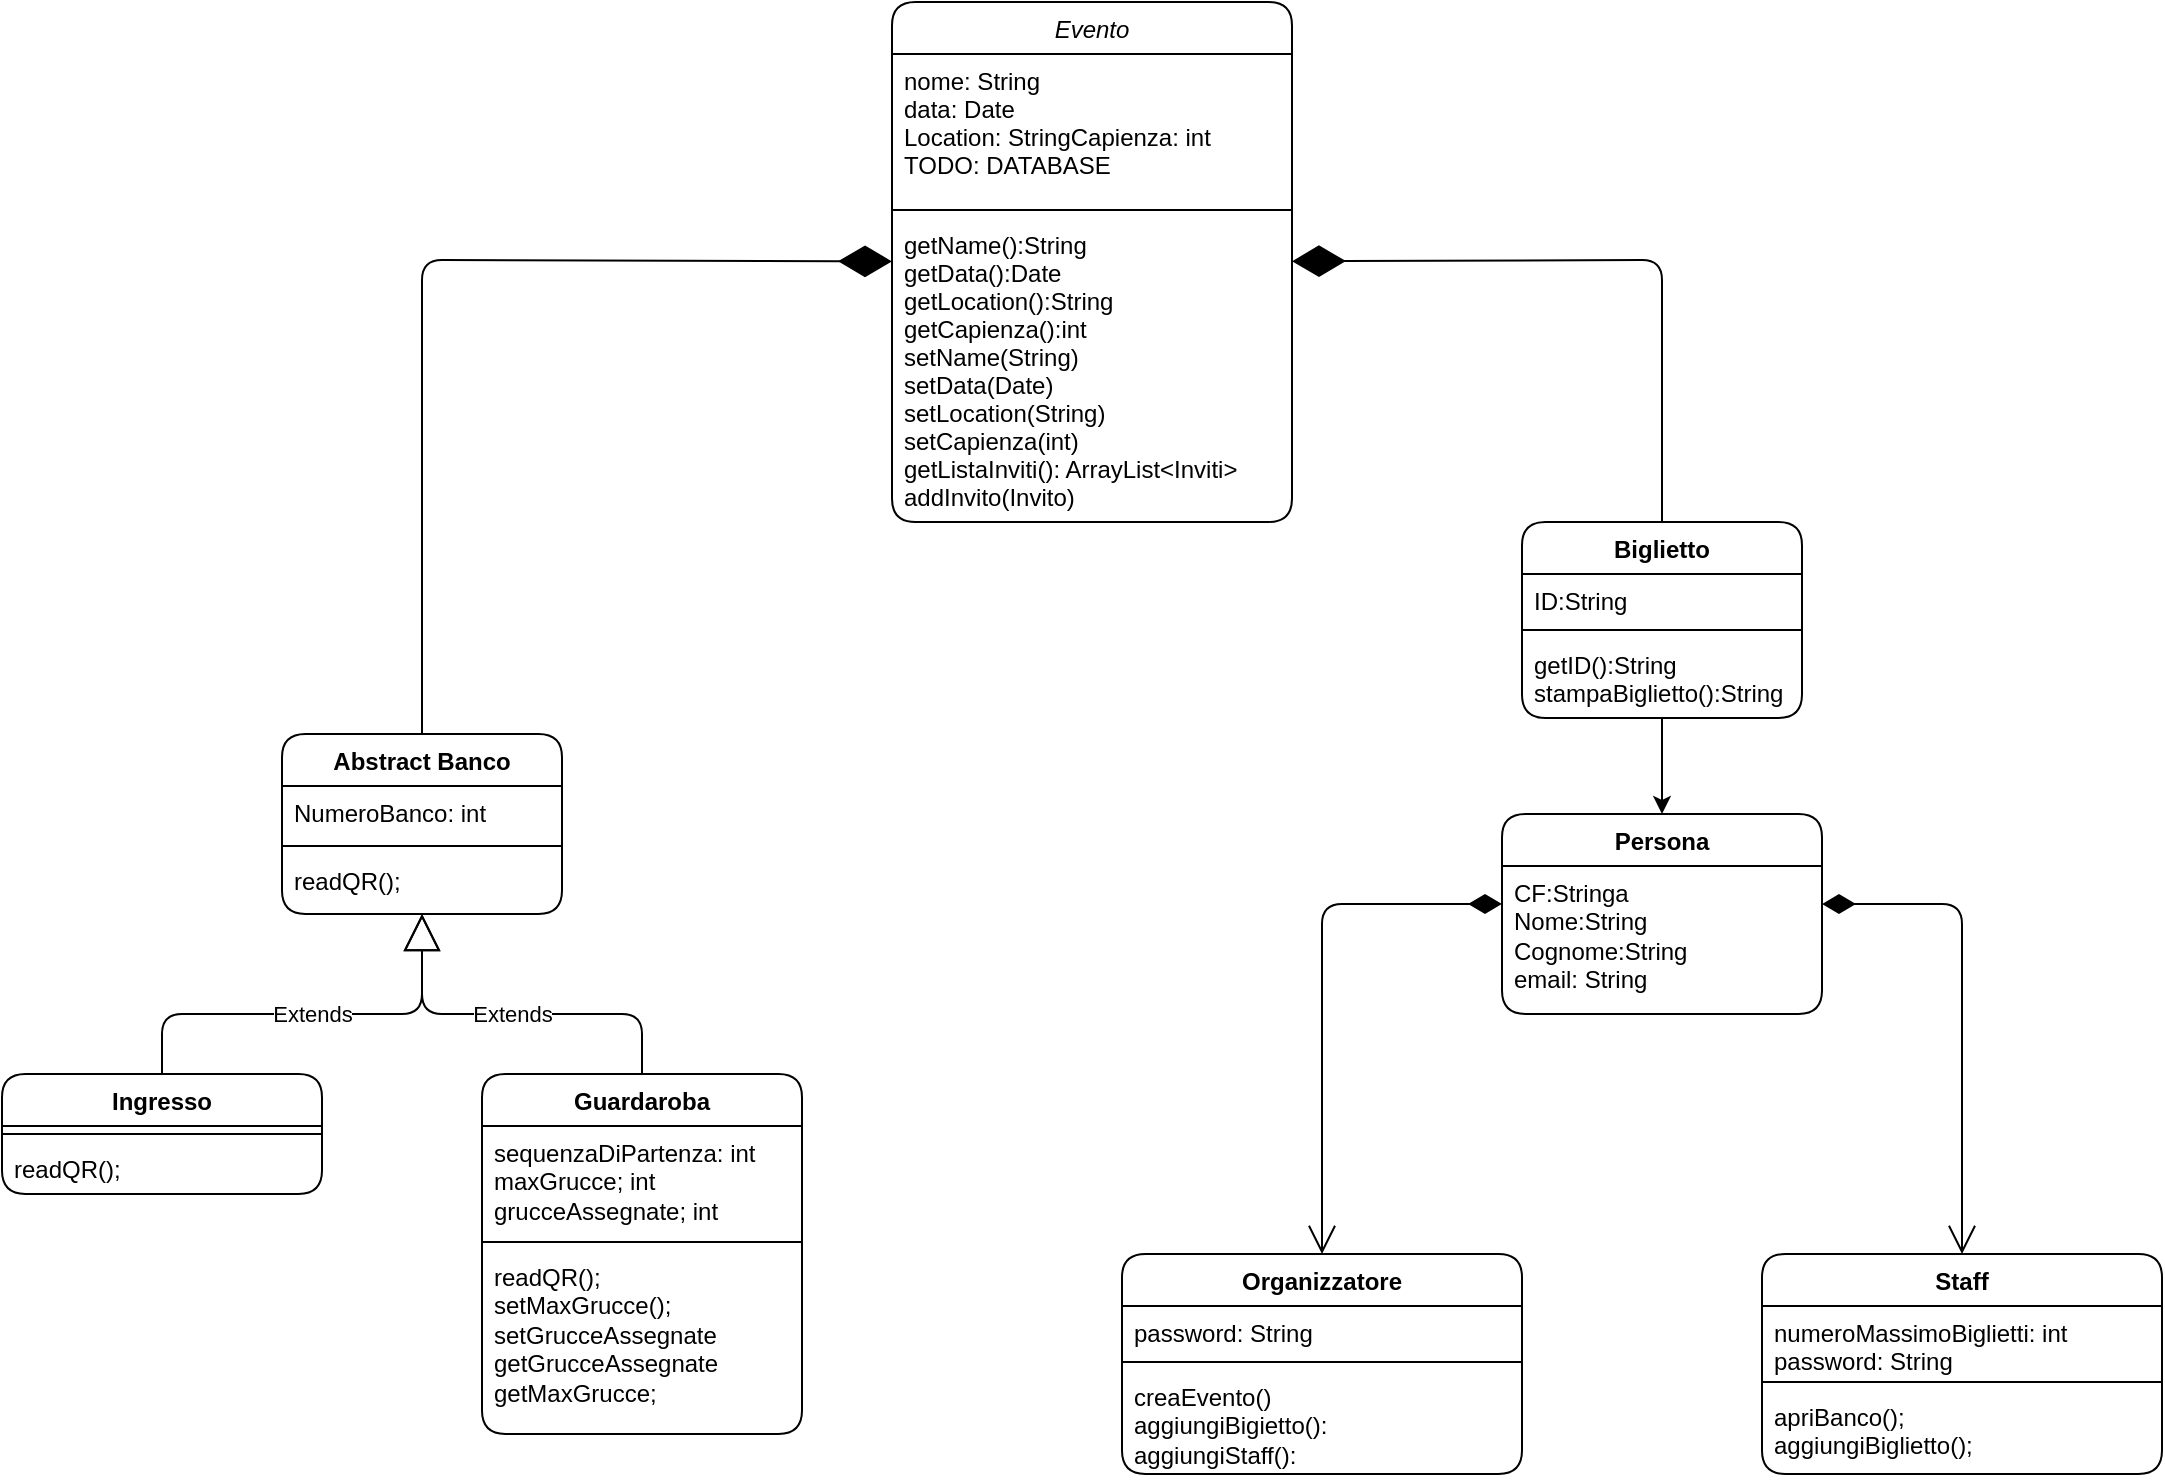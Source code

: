 <mxfile version="25.0.3">
  <diagram id="C5RBs43oDa-KdzZeNtuy" name="Page-1">
    <mxGraphModel dx="1626" dy="1613" grid="1" gridSize="10" guides="1" tooltips="1" connect="1" arrows="1" fold="1" page="1" pageScale="1" pageWidth="1169" pageHeight="827" math="0" shadow="0">
      <root>
        <mxCell id="WIyWlLk6GJQsqaUBKTNV-0" />
        <mxCell id="WIyWlLk6GJQsqaUBKTNV-1" parent="WIyWlLk6GJQsqaUBKTNV-0" />
        <mxCell id="zkfFHV4jXpPFQw0GAbJ--0" value="Evento" style="swimlane;fontStyle=2;align=center;verticalAlign=top;childLayout=stackLayout;horizontal=1;startSize=26;horizontalStack=0;resizeParent=1;resizeLast=0;collapsible=1;marginBottom=0;rounded=1;shadow=0;strokeWidth=1;" parent="WIyWlLk6GJQsqaUBKTNV-1" vertex="1">
          <mxGeometry x="485" y="-779" width="200" height="260" as="geometry">
            <mxRectangle x="230" y="140" width="160" height="26" as="alternateBounds" />
          </mxGeometry>
        </mxCell>
        <mxCell id="zkfFHV4jXpPFQw0GAbJ--3" value="nome: String&#xa;data: Date&#xa;Location: StringCapienza: int&#xa;TODO: DATABASE&#xa;" style="text;align=left;verticalAlign=top;spacingLeft=4;spacingRight=4;overflow=hidden;rotatable=0;points=[[0,0.5],[1,0.5]];portConstraint=eastwest;rounded=1;shadow=0;html=0;" parent="zkfFHV4jXpPFQw0GAbJ--0" vertex="1">
          <mxGeometry y="26" width="200" height="74" as="geometry" />
        </mxCell>
        <mxCell id="zkfFHV4jXpPFQw0GAbJ--4" value="" style="line;html=1;strokeWidth=1;align=left;verticalAlign=middle;spacingTop=-1;spacingLeft=3;spacingRight=3;rotatable=0;labelPosition=right;points=[];portConstraint=eastwest;rounded=1;" parent="zkfFHV4jXpPFQw0GAbJ--0" vertex="1">
          <mxGeometry y="100" width="200" height="8" as="geometry" />
        </mxCell>
        <mxCell id="zkfFHV4jXpPFQw0GAbJ--5" value="getName():String&#xa;getData():Date&#xa;getLocation():String&#xa;getCapienza():int&#xa;setName(String)&#xa;setData(Date)&#xa;setLocation(String)&#xa;setCapienza(int)&#xa;getListaInviti(): ArrayList&lt;Inviti&gt;&#xa;addInvito(Invito)&#xa;&#xa;" style="text;align=left;verticalAlign=top;spacingLeft=4;spacingRight=4;overflow=hidden;rotatable=0;points=[[0,0.5],[1,0.5]];portConstraint=eastwest;rounded=1;" parent="zkfFHV4jXpPFQw0GAbJ--0" vertex="1">
          <mxGeometry y="108" width="200" height="152" as="geometry" />
        </mxCell>
        <mxCell id="r1slfkMwYTtcWdOaAPJ--2" value="Persona" style="swimlane;fontStyle=1;align=center;verticalAlign=top;childLayout=stackLayout;horizontal=1;startSize=26;horizontalStack=0;resizeParent=1;resizeParentMax=0;resizeLast=0;collapsible=1;marginBottom=0;whiteSpace=wrap;html=1;rounded=1;" parent="WIyWlLk6GJQsqaUBKTNV-1" vertex="1">
          <mxGeometry x="790" y="-373" width="160" height="100" as="geometry" />
        </mxCell>
        <mxCell id="r1slfkMwYTtcWdOaAPJ--3" value="&lt;div&gt;CF:Stringa&lt;/div&gt;&lt;div&gt;Nome:String&lt;/div&gt;&lt;div&gt;Cognome:String&lt;br&gt;&lt;/div&gt;&lt;div&gt;email: String&lt;/div&gt;" style="text;strokeColor=none;fillColor=none;align=left;verticalAlign=top;spacingLeft=4;spacingRight=4;overflow=hidden;rotatable=0;points=[[0,0.5],[1,0.5]];portConstraint=eastwest;whiteSpace=wrap;html=1;" parent="r1slfkMwYTtcWdOaAPJ--2" vertex="1">
          <mxGeometry y="26" width="160" height="74" as="geometry" />
        </mxCell>
        <mxCell id="r1slfkMwYTtcWdOaAPJ--26" value="Biglietto" style="swimlane;fontStyle=1;align=center;verticalAlign=top;childLayout=stackLayout;horizontal=1;startSize=26;horizontalStack=0;resizeParent=1;resizeParentMax=0;resizeLast=0;collapsible=1;marginBottom=0;whiteSpace=wrap;html=1;rounded=1;" parent="WIyWlLk6GJQsqaUBKTNV-1" vertex="1">
          <mxGeometry x="800" y="-519" width="140" height="98" as="geometry" />
        </mxCell>
        <mxCell id="r1slfkMwYTtcWdOaAPJ--27" value="&lt;div&gt;ID:String&lt;/div&gt;&lt;div&gt;&lt;br&gt;&lt;/div&gt;" style="text;strokeColor=none;fillColor=none;align=left;verticalAlign=top;spacingLeft=4;spacingRight=4;overflow=hidden;rotatable=0;points=[[0,0.5],[1,0.5]];portConstraint=eastwest;whiteSpace=wrap;html=1;" parent="r1slfkMwYTtcWdOaAPJ--26" vertex="1">
          <mxGeometry y="26" width="140" height="24" as="geometry" />
        </mxCell>
        <mxCell id="r1slfkMwYTtcWdOaAPJ--28" value="" style="line;strokeWidth=1;fillColor=none;align=left;verticalAlign=middle;spacingTop=-1;spacingLeft=3;spacingRight=3;rotatable=0;labelPosition=right;points=[];portConstraint=eastwest;strokeColor=inherit;rounded=1;" parent="r1slfkMwYTtcWdOaAPJ--26" vertex="1">
          <mxGeometry y="50" width="140" height="8" as="geometry" />
        </mxCell>
        <mxCell id="r1slfkMwYTtcWdOaAPJ--29" value="&lt;div&gt;getID():String&lt;/div&gt;&lt;div&gt;stampaBiglietto():String&lt;br&gt;&lt;/div&gt;" style="text;strokeColor=none;fillColor=none;align=left;verticalAlign=top;spacingLeft=4;spacingRight=4;overflow=hidden;rotatable=0;points=[[0,0.5],[1,0.5]];portConstraint=eastwest;whiteSpace=wrap;html=1;" parent="r1slfkMwYTtcWdOaAPJ--26" vertex="1">
          <mxGeometry y="58" width="140" height="40" as="geometry" />
        </mxCell>
        <mxCell id="r1slfkMwYTtcWdOaAPJ--52" style="edgeStyle=orthogonalEdgeStyle;rounded=1;orthogonalLoop=1;jettySize=auto;html=1;" parent="WIyWlLk6GJQsqaUBKTNV-1" source="r1slfkMwYTtcWdOaAPJ--26" target="r1slfkMwYTtcWdOaAPJ--2" edge="1">
          <mxGeometry relative="1" as="geometry" />
        </mxCell>
        <mxCell id="r1slfkMwYTtcWdOaAPJ--53" value="" style="endArrow=open;html=1;endSize=12;startArrow=diamondThin;startSize=14;startFill=1;edgeStyle=orthogonalEdgeStyle;align=left;verticalAlign=bottom;rounded=1;" parent="WIyWlLk6GJQsqaUBKTNV-1" source="r1slfkMwYTtcWdOaAPJ--2" target="Rmf4fN7mxsdTf48tF9wf-11" edge="1">
          <mxGeometry x="-1" y="3" relative="1" as="geometry">
            <mxPoint x="729.83" y="-681.784" as="sourcePoint" />
            <mxPoint x="850" y="-390" as="targetPoint" />
            <Array as="points">
              <mxPoint x="1020" y="-328" />
            </Array>
            <mxPoint as="offset" />
          </mxGeometry>
        </mxCell>
        <mxCell id="r1slfkMwYTtcWdOaAPJ--65" value="Ingresso" style="swimlane;fontStyle=1;align=center;verticalAlign=top;childLayout=stackLayout;horizontal=1;startSize=26;horizontalStack=0;resizeParent=1;resizeParentMax=0;resizeLast=0;collapsible=1;marginBottom=0;whiteSpace=wrap;html=1;rounded=1;" parent="WIyWlLk6GJQsqaUBKTNV-1" vertex="1">
          <mxGeometry x="40" y="-243" width="160" height="60" as="geometry" />
        </mxCell>
        <mxCell id="r1slfkMwYTtcWdOaAPJ--67" value="" style="line;strokeWidth=1;fillColor=none;align=left;verticalAlign=middle;spacingTop=-1;spacingLeft=3;spacingRight=3;rotatable=0;labelPosition=right;points=[];portConstraint=eastwest;strokeColor=inherit;rounded=1;" parent="r1slfkMwYTtcWdOaAPJ--65" vertex="1">
          <mxGeometry y="26" width="160" height="8" as="geometry" />
        </mxCell>
        <mxCell id="r1slfkMwYTtcWdOaAPJ--68" value="readQR();" style="text;strokeColor=none;fillColor=none;align=left;verticalAlign=top;spacingLeft=4;spacingRight=4;overflow=hidden;rotatable=0;points=[[0,0.5],[1,0.5]];portConstraint=eastwest;whiteSpace=wrap;html=1;" parent="r1slfkMwYTtcWdOaAPJ--65" vertex="1">
          <mxGeometry y="34" width="160" height="26" as="geometry" />
        </mxCell>
        <mxCell id="r1slfkMwYTtcWdOaAPJ--69" value="Guardaroba" style="swimlane;fontStyle=1;align=center;verticalAlign=top;childLayout=stackLayout;horizontal=1;startSize=26;horizontalStack=0;resizeParent=1;resizeParentMax=0;resizeLast=0;collapsible=1;marginBottom=0;whiteSpace=wrap;html=1;rounded=1;" parent="WIyWlLk6GJQsqaUBKTNV-1" vertex="1">
          <mxGeometry x="280" y="-243" width="160" height="180" as="geometry" />
        </mxCell>
        <mxCell id="r1slfkMwYTtcWdOaAPJ--70" value="&lt;div&gt;sequenzaDiPartenza: int&lt;/div&gt;&lt;div&gt;maxGrucce; int&lt;/div&gt;&lt;div&gt;grucceAssegnate; int&lt;br&gt;&lt;/div&gt;" style="text;strokeColor=none;fillColor=none;align=left;verticalAlign=top;spacingLeft=4;spacingRight=4;overflow=hidden;rotatable=0;points=[[0,0.5],[1,0.5]];portConstraint=eastwest;whiteSpace=wrap;html=1;" parent="r1slfkMwYTtcWdOaAPJ--69" vertex="1">
          <mxGeometry y="26" width="160" height="54" as="geometry" />
        </mxCell>
        <mxCell id="r1slfkMwYTtcWdOaAPJ--71" value="" style="line;strokeWidth=1;fillColor=none;align=left;verticalAlign=middle;spacingTop=-1;spacingLeft=3;spacingRight=3;rotatable=0;labelPosition=right;points=[];portConstraint=eastwest;strokeColor=inherit;rounded=1;" parent="r1slfkMwYTtcWdOaAPJ--69" vertex="1">
          <mxGeometry y="80" width="160" height="8" as="geometry" />
        </mxCell>
        <mxCell id="r1slfkMwYTtcWdOaAPJ--72" value="&lt;div&gt;readQR();&lt;/div&gt;&lt;div&gt;setMaxGrucce();&lt;/div&gt;&lt;div&gt;setGrucceAssegnate&lt;/div&gt;&lt;div&gt;getGrucceAssegnate&lt;/div&gt;&lt;div&gt;getMaxGrucce;&lt;/div&gt;" style="text;strokeColor=none;fillColor=none;align=left;verticalAlign=top;spacingLeft=4;spacingRight=4;overflow=hidden;rotatable=0;points=[[0,0.5],[1,0.5]];portConstraint=eastwest;whiteSpace=wrap;html=1;" parent="r1slfkMwYTtcWdOaAPJ--69" vertex="1">
          <mxGeometry y="88" width="160" height="92" as="geometry" />
        </mxCell>
        <mxCell id="r1slfkMwYTtcWdOaAPJ--81" value="" style="endArrow=open;html=1;endSize=12;startArrow=diamondThin;startSize=14;startFill=1;edgeStyle=orthogonalEdgeStyle;align=left;verticalAlign=bottom;rounded=1;entryX=0.5;entryY=0;entryDx=0;entryDy=0;" parent="WIyWlLk6GJQsqaUBKTNV-1" source="r1slfkMwYTtcWdOaAPJ--2" target="Rmf4fN7mxsdTf48tF9wf-15" edge="1">
          <mxGeometry x="-1" y="3" relative="1" as="geometry">
            <mxPoint x="1150" y="-553" as="sourcePoint" />
            <mxPoint x="610" y="-390" as="targetPoint" />
            <Array as="points">
              <mxPoint x="700" y="-328" />
            </Array>
          </mxGeometry>
        </mxCell>
        <mxCell id="r1slfkMwYTtcWdOaAPJ--83" value="Extends" style="endArrow=block;endSize=16;endFill=0;html=1;rounded=1;" parent="WIyWlLk6GJQsqaUBKTNV-1" source="r1slfkMwYTtcWdOaAPJ--65" target="Rmf4fN7mxsdTf48tF9wf-21" edge="1">
          <mxGeometry width="160" relative="1" as="geometry">
            <mxPoint x="160" y="-93" as="sourcePoint" />
            <mxPoint x="250" y="-335" as="targetPoint" />
            <Array as="points">
              <mxPoint x="120" y="-273" />
              <mxPoint x="250" y="-273" />
            </Array>
          </mxGeometry>
        </mxCell>
        <mxCell id="r1slfkMwYTtcWdOaAPJ--84" value="Extends" style="endArrow=block;endSize=16;endFill=0;html=1;rounded=1;" parent="WIyWlLk6GJQsqaUBKTNV-1" source="r1slfkMwYTtcWdOaAPJ--69" target="Rmf4fN7mxsdTf48tF9wf-21" edge="1">
          <mxGeometry width="160" relative="1" as="geometry">
            <mxPoint x="130" y="-233" as="sourcePoint" />
            <mxPoint x="250" y="-335" as="targetPoint" />
            <Array as="points">
              <mxPoint x="360" y="-273" />
              <mxPoint x="250" y="-273" />
            </Array>
          </mxGeometry>
        </mxCell>
        <mxCell id="Rmf4fN7mxsdTf48tF9wf-11" value="Staff" style="swimlane;fontStyle=1;align=center;verticalAlign=top;childLayout=stackLayout;horizontal=1;startSize=26;horizontalStack=0;resizeParent=1;resizeParentMax=0;resizeLast=0;collapsible=1;marginBottom=0;whiteSpace=wrap;html=1;rounded=1;" vertex="1" parent="WIyWlLk6GJQsqaUBKTNV-1">
          <mxGeometry x="920" y="-153" width="200" height="110" as="geometry" />
        </mxCell>
        <mxCell id="Rmf4fN7mxsdTf48tF9wf-12" value="&lt;div&gt;numeroMassimoBiglietti: int&lt;/div&gt;&lt;div&gt;password: String&lt;/div&gt;" style="text;strokeColor=none;fillColor=none;align=left;verticalAlign=top;spacingLeft=4;spacingRight=4;overflow=hidden;rotatable=0;points=[[0,0.5],[1,0.5]];portConstraint=eastwest;whiteSpace=wrap;html=1;" vertex="1" parent="Rmf4fN7mxsdTf48tF9wf-11">
          <mxGeometry y="26" width="200" height="34" as="geometry" />
        </mxCell>
        <mxCell id="Rmf4fN7mxsdTf48tF9wf-13" value="" style="line;strokeWidth=1;fillColor=none;align=left;verticalAlign=middle;spacingTop=-1;spacingLeft=3;spacingRight=3;rotatable=0;labelPosition=right;points=[];portConstraint=eastwest;strokeColor=inherit;rounded=1;" vertex="1" parent="Rmf4fN7mxsdTf48tF9wf-11">
          <mxGeometry y="60" width="200" height="8" as="geometry" />
        </mxCell>
        <mxCell id="Rmf4fN7mxsdTf48tF9wf-14" value="&lt;div&gt;apriBanco();&lt;div&gt;aggiungiBiglietto();&lt;/div&gt;&lt;/div&gt;" style="text;strokeColor=none;fillColor=none;align=left;verticalAlign=top;spacingLeft=4;spacingRight=4;overflow=hidden;rotatable=0;points=[[0,0.5],[1,0.5]];portConstraint=eastwest;whiteSpace=wrap;html=1;" vertex="1" parent="Rmf4fN7mxsdTf48tF9wf-11">
          <mxGeometry y="68" width="200" height="42" as="geometry" />
        </mxCell>
        <mxCell id="Rmf4fN7mxsdTf48tF9wf-15" value="Organizzatore" style="swimlane;fontStyle=1;align=center;verticalAlign=top;childLayout=stackLayout;horizontal=1;startSize=26;horizontalStack=0;resizeParent=1;resizeParentMax=0;resizeLast=0;collapsible=1;marginBottom=0;whiteSpace=wrap;html=1;rounded=1;" vertex="1" parent="WIyWlLk6GJQsqaUBKTNV-1">
          <mxGeometry x="600" y="-153" width="200" height="110" as="geometry" />
        </mxCell>
        <mxCell id="Rmf4fN7mxsdTf48tF9wf-16" value="&lt;div&gt;&lt;span style=&quot;background-color: initial;&quot;&gt;password: String&lt;/span&gt;&lt;/div&gt;" style="text;strokeColor=none;fillColor=none;align=left;verticalAlign=top;spacingLeft=4;spacingRight=4;overflow=hidden;rotatable=0;points=[[0,0.5],[1,0.5]];portConstraint=eastwest;whiteSpace=wrap;html=1;" vertex="1" parent="Rmf4fN7mxsdTf48tF9wf-15">
          <mxGeometry y="26" width="200" height="24" as="geometry" />
        </mxCell>
        <mxCell id="Rmf4fN7mxsdTf48tF9wf-17" value="" style="line;strokeWidth=1;fillColor=none;align=left;verticalAlign=middle;spacingTop=-1;spacingLeft=3;spacingRight=3;rotatable=0;labelPosition=right;points=[];portConstraint=eastwest;strokeColor=inherit;rounded=1;" vertex="1" parent="Rmf4fN7mxsdTf48tF9wf-15">
          <mxGeometry y="50" width="200" height="8" as="geometry" />
        </mxCell>
        <mxCell id="Rmf4fN7mxsdTf48tF9wf-18" value="creaEvento()&lt;div&gt;aggiungiBigietto():&lt;/div&gt;&lt;div&gt;aggiungiStaff():&lt;/div&gt;&lt;div&gt;&lt;br&gt;&lt;/div&gt;" style="text;strokeColor=none;fillColor=none;align=left;verticalAlign=top;spacingLeft=4;spacingRight=4;overflow=hidden;rotatable=0;points=[[0,0.5],[1,0.5]];portConstraint=eastwest;whiteSpace=wrap;html=1;" vertex="1" parent="Rmf4fN7mxsdTf48tF9wf-15">
          <mxGeometry y="58" width="200" height="52" as="geometry" />
        </mxCell>
        <mxCell id="Rmf4fN7mxsdTf48tF9wf-19" value="" style="endArrow=diamondThin;endFill=1;endSize=24;html=1;rounded=1;" edge="1" parent="WIyWlLk6GJQsqaUBKTNV-1" source="Rmf4fN7mxsdTf48tF9wf-21" target="zkfFHV4jXpPFQw0GAbJ--0">
          <mxGeometry width="160" relative="1" as="geometry">
            <mxPoint x="250" y="-413" as="sourcePoint" />
            <mxPoint x="561" y="-482" as="targetPoint" />
            <Array as="points">
              <mxPoint x="250" y="-650" />
            </Array>
          </mxGeometry>
        </mxCell>
        <mxCell id="Rmf4fN7mxsdTf48tF9wf-20" value="" style="endArrow=diamondThin;endFill=1;endSize=24;html=1;rounded=1;" edge="1" parent="WIyWlLk6GJQsqaUBKTNV-1" source="r1slfkMwYTtcWdOaAPJ--26" target="zkfFHV4jXpPFQw0GAbJ--0">
          <mxGeometry width="160" relative="1" as="geometry">
            <mxPoint x="225" y="-370" as="sourcePoint" />
            <mxPoint x="495" y="-636" as="targetPoint" />
            <Array as="points">
              <mxPoint x="870" y="-650" />
            </Array>
          </mxGeometry>
        </mxCell>
        <mxCell id="Rmf4fN7mxsdTf48tF9wf-21" value="Abstract Banco" style="swimlane;fontStyle=1;align=center;verticalAlign=top;childLayout=stackLayout;horizontal=1;startSize=26;horizontalStack=0;resizeParent=1;resizeParentMax=0;resizeLast=0;collapsible=1;marginBottom=0;whiteSpace=wrap;html=1;rounded=1;" vertex="1" parent="WIyWlLk6GJQsqaUBKTNV-1">
          <mxGeometry x="180" y="-413" width="140" height="90" as="geometry" />
        </mxCell>
        <mxCell id="Rmf4fN7mxsdTf48tF9wf-22" value="&lt;div&gt;NumeroBanco: int&lt;/div&gt;" style="text;strokeColor=none;fillColor=none;align=left;verticalAlign=top;spacingLeft=4;spacingRight=4;overflow=hidden;rotatable=0;points=[[0,0.5],[1,0.5]];portConstraint=eastwest;whiteSpace=wrap;html=1;" vertex="1" parent="Rmf4fN7mxsdTf48tF9wf-21">
          <mxGeometry y="26" width="140" height="26" as="geometry" />
        </mxCell>
        <mxCell id="Rmf4fN7mxsdTf48tF9wf-23" value="" style="line;strokeWidth=1;fillColor=none;align=left;verticalAlign=middle;spacingTop=-1;spacingLeft=3;spacingRight=3;rotatable=0;labelPosition=right;points=[];portConstraint=eastwest;strokeColor=inherit;rounded=1;" vertex="1" parent="Rmf4fN7mxsdTf48tF9wf-21">
          <mxGeometry y="52" width="140" height="8" as="geometry" />
        </mxCell>
        <mxCell id="Rmf4fN7mxsdTf48tF9wf-24" value="&lt;div&gt;readQR();&lt;/div&gt;" style="text;strokeColor=none;fillColor=none;align=left;verticalAlign=top;spacingLeft=4;spacingRight=4;overflow=hidden;rotatable=0;points=[[0,0.5],[1,0.5]];portConstraint=eastwest;whiteSpace=wrap;html=1;" vertex="1" parent="Rmf4fN7mxsdTf48tF9wf-21">
          <mxGeometry y="60" width="140" height="30" as="geometry" />
        </mxCell>
      </root>
    </mxGraphModel>
  </diagram>
</mxfile>
